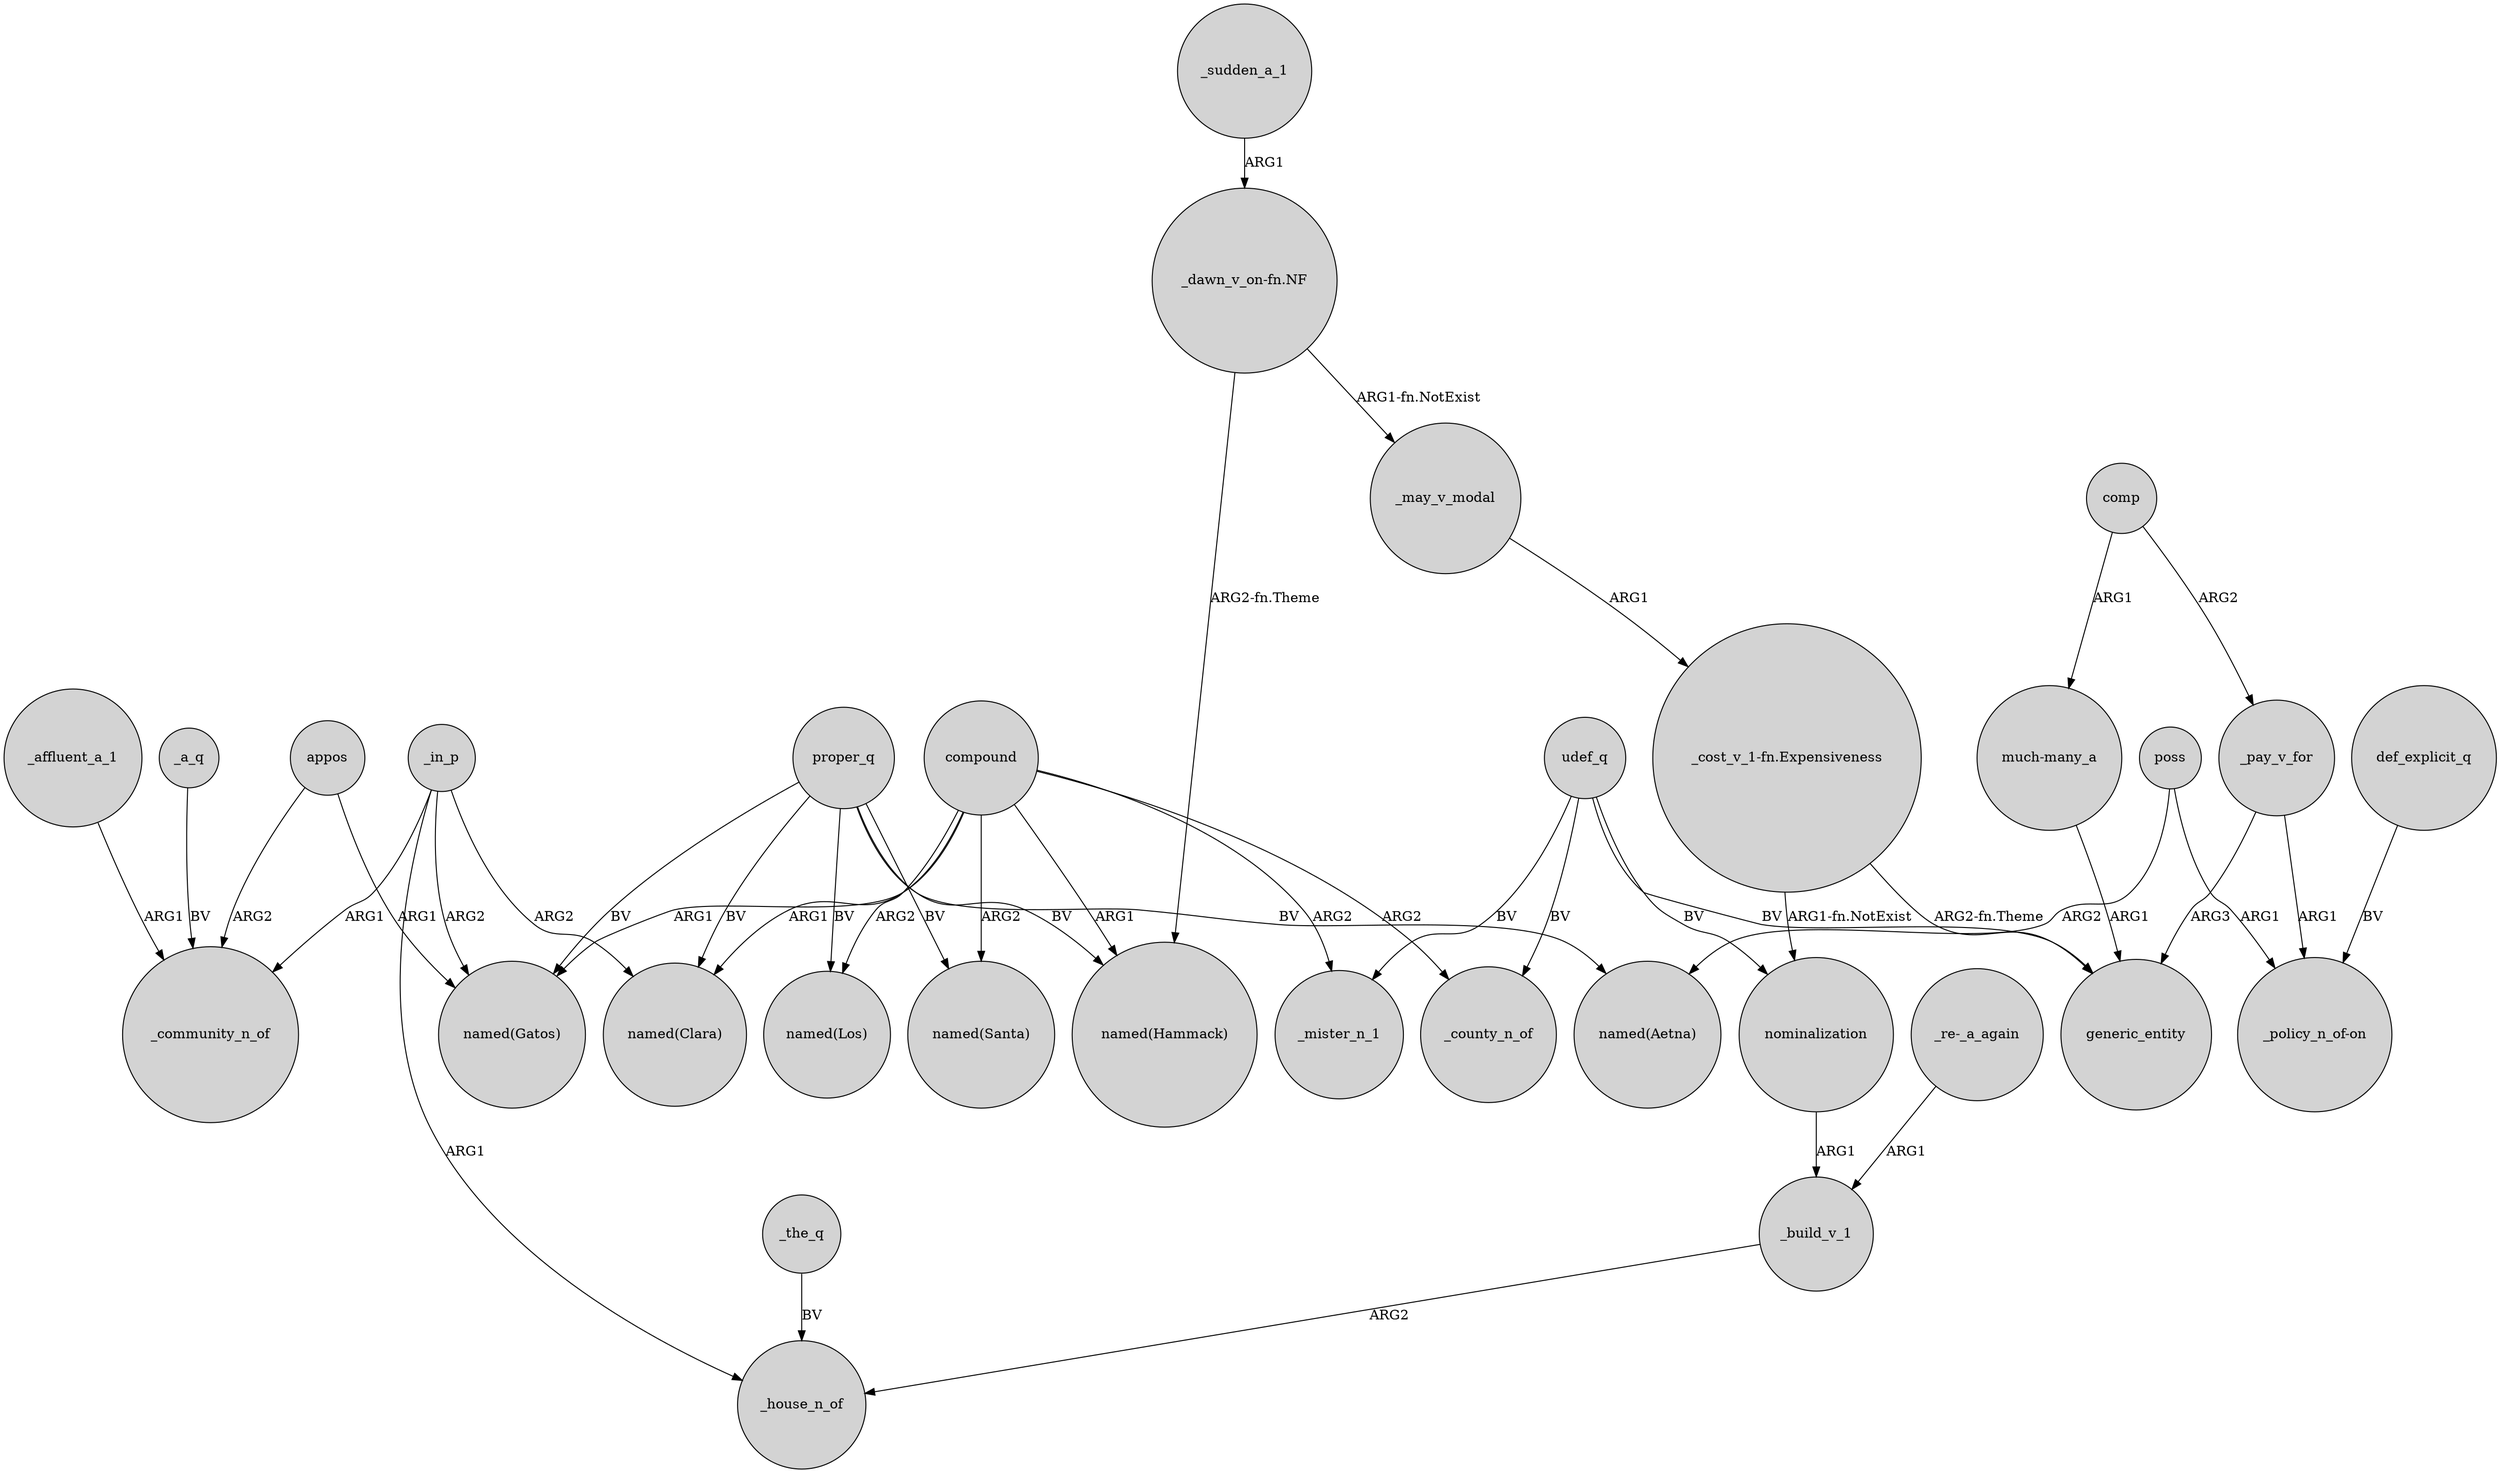 digraph {
	node [shape=circle style=filled]
	_affluent_a_1 -> _community_n_of [label=ARG1]
	proper_q -> "named(Clara)" [label=BV]
	_build_v_1 -> _house_n_of [label=ARG2]
	_the_q -> _house_n_of [label=BV]
	"_dawn_v_on-fn.NF" -> "named(Hammack)" [label="ARG2-fn.Theme"]
	udef_q -> generic_entity [label=BV]
	proper_q -> "named(Gatos)" [label=BV]
	_pay_v_for -> "_policy_n_of-on" [label=ARG1]
	compound -> "named(Los)" [label=ARG2]
	"much-many_a" -> generic_entity [label=ARG1]
	proper_q -> "named(Los)" [label=BV]
	_in_p -> _house_n_of [label=ARG1]
	compound -> _mister_n_1 [label=ARG2]
	compound -> "named(Santa)" [label=ARG2]
	udef_q -> _mister_n_1 [label=BV]
	compound -> _county_n_of [label=ARG2]
	udef_q -> _county_n_of [label=BV]
	poss -> "_policy_n_of-on" [label=ARG1]
	poss -> "named(Aetna)" [label=ARG2]
	"_cost_v_1-fn.Expensiveness" -> generic_entity [label="ARG2-fn.Theme"]
	proper_q -> "named(Santa)" [label=BV]
	_a_q -> _community_n_of [label=BV]
	_in_p -> "named(Clara)" [label=ARG2]
	_in_p -> "named(Gatos)" [label=ARG2]
	proper_q -> "named(Hammack)" [label=BV]
	def_explicit_q -> "_policy_n_of-on" [label=BV]
	_may_v_modal -> "_cost_v_1-fn.Expensiveness" [label=ARG1]
	appos -> _community_n_of [label=ARG2]
	compound -> "named(Gatos)" [label=ARG1]
	comp -> "much-many_a" [label=ARG1]
	"_re-_a_again" -> _build_v_1 [label=ARG1]
	"_cost_v_1-fn.Expensiveness" -> nominalization [label="ARG1-fn.NotExist"]
	comp -> _pay_v_for [label=ARG2]
	compound -> "named(Hammack)" [label=ARG1]
	_sudden_a_1 -> "_dawn_v_on-fn.NF" [label=ARG1]
	udef_q -> nominalization [label=BV]
	_in_p -> _community_n_of [label=ARG1]
	appos -> "named(Gatos)" [label=ARG1]
	nominalization -> _build_v_1 [label=ARG1]
	proper_q -> "named(Aetna)" [label=BV]
	_pay_v_for -> generic_entity [label=ARG3]
	compound -> "named(Clara)" [label=ARG1]
	"_dawn_v_on-fn.NF" -> _may_v_modal [label="ARG1-fn.NotExist"]
}
